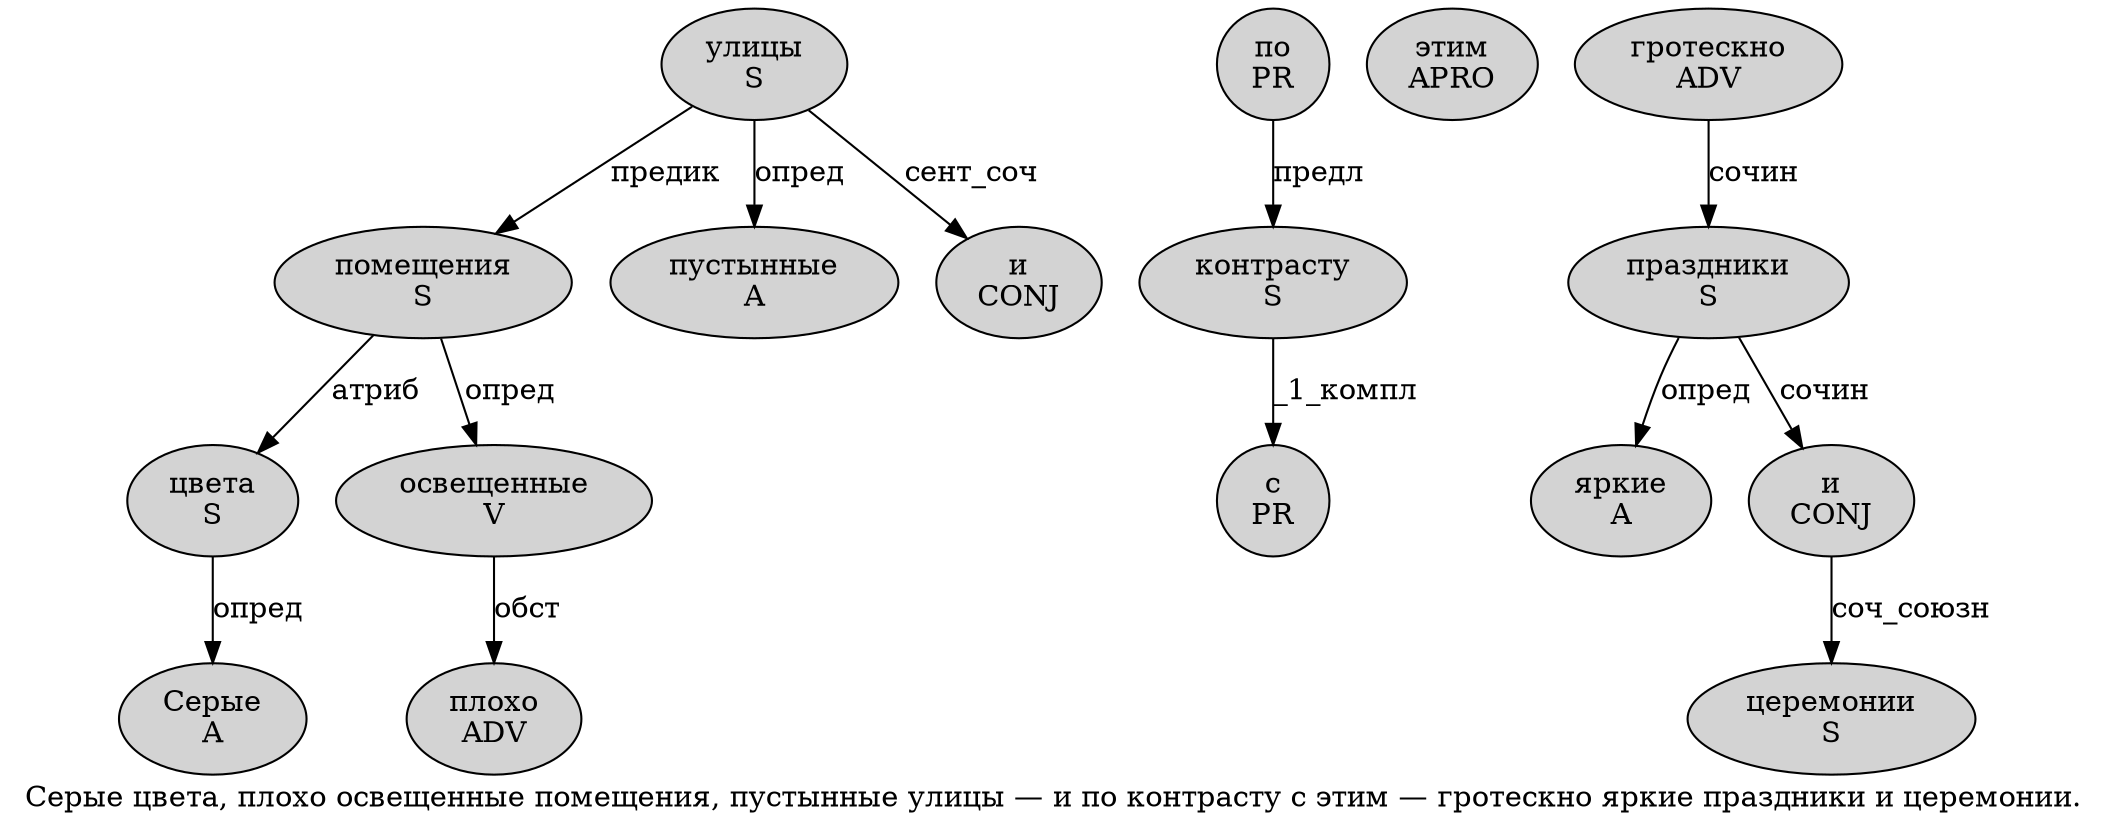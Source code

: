 digraph SENTENCE_1945 {
	graph [label="Серые цвета, плохо освещенные помещения, пустынные улицы — и по контрасту с этим — гротескно яркие праздники и церемонии."]
	node [style=filled]
		0 [label="Серые
A" color="" fillcolor=lightgray penwidth=1 shape=ellipse]
		1 [label="цвета
S" color="" fillcolor=lightgray penwidth=1 shape=ellipse]
		3 [label="плохо
ADV" color="" fillcolor=lightgray penwidth=1 shape=ellipse]
		4 [label="освещенные
V" color="" fillcolor=lightgray penwidth=1 shape=ellipse]
		5 [label="помещения
S" color="" fillcolor=lightgray penwidth=1 shape=ellipse]
		7 [label="пустынные
A" color="" fillcolor=lightgray penwidth=1 shape=ellipse]
		8 [label="улицы
S" color="" fillcolor=lightgray penwidth=1 shape=ellipse]
		10 [label="и
CONJ" color="" fillcolor=lightgray penwidth=1 shape=ellipse]
		11 [label="по
PR" color="" fillcolor=lightgray penwidth=1 shape=ellipse]
		12 [label="контрасту
S" color="" fillcolor=lightgray penwidth=1 shape=ellipse]
		13 [label="с
PR" color="" fillcolor=lightgray penwidth=1 shape=ellipse]
		14 [label="этим
APRO" color="" fillcolor=lightgray penwidth=1 shape=ellipse]
		16 [label="гротескно
ADV" color="" fillcolor=lightgray penwidth=1 shape=ellipse]
		17 [label="яркие
A" color="" fillcolor=lightgray penwidth=1 shape=ellipse]
		18 [label="праздники
S" color="" fillcolor=lightgray penwidth=1 shape=ellipse]
		19 [label="и
CONJ" color="" fillcolor=lightgray penwidth=1 shape=ellipse]
		20 [label="церемонии
S" color="" fillcolor=lightgray penwidth=1 shape=ellipse]
			4 -> 3 [label="обст"]
			8 -> 5 [label="предик"]
			8 -> 7 [label="опред"]
			8 -> 10 [label="сент_соч"]
			16 -> 18 [label="сочин"]
			5 -> 1 [label="атриб"]
			5 -> 4 [label="опред"]
			19 -> 20 [label="соч_союзн"]
			1 -> 0 [label="опред"]
			12 -> 13 [label="_1_компл"]
			18 -> 17 [label="опред"]
			18 -> 19 [label="сочин"]
			11 -> 12 [label="предл"]
}